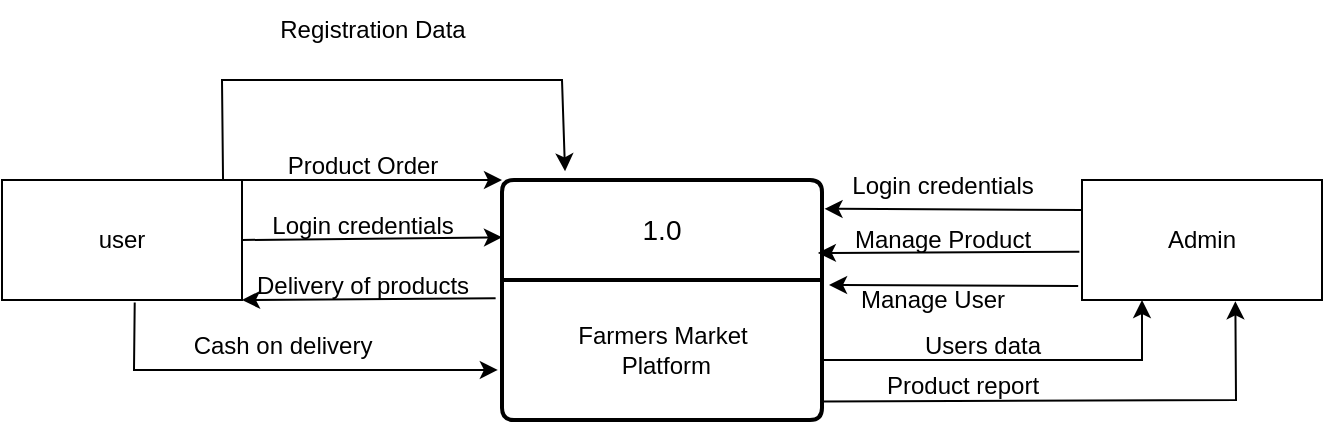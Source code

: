<mxfile version="22.0.4" type="device">
  <diagram id="R2lEEEUBdFMjLlhIrx00" name="Page-1">
    <mxGraphModel dx="1518" dy="735" grid="1" gridSize="10" guides="1" tooltips="1" connect="1" arrows="1" fold="1" page="1" pageScale="1" pageWidth="850" pageHeight="1100" math="0" shadow="0" extFonts="Permanent Marker^https://fonts.googleapis.com/css?family=Permanent+Marker">
      <root>
        <mxCell id="0" />
        <mxCell id="1" parent="0" />
        <mxCell id="fLIjlh1qiog7s_OvbcjG-2" value="user" style="rounded=0;whiteSpace=wrap;html=1;" vertex="1" parent="1">
          <mxGeometry x="120" y="120" width="120" height="60" as="geometry" />
        </mxCell>
        <mxCell id="fLIjlh1qiog7s_OvbcjG-3" value="1.0" style="swimlane;childLayout=stackLayout;horizontal=1;startSize=50;horizontalStack=0;rounded=1;fontSize=14;fontStyle=0;strokeWidth=2;resizeParent=0;resizeLast=1;shadow=0;dashed=0;align=center;arcSize=4;whiteSpace=wrap;html=1;" vertex="1" parent="1">
          <mxGeometry x="370" y="120" width="160" height="120" as="geometry" />
        </mxCell>
        <mxCell id="fLIjlh1qiog7s_OvbcjG-7" value="Farmers Market&lt;br&gt;&amp;nbsp;Platform" style="text;html=1;align=center;verticalAlign=middle;resizable=0;points=[];autosize=1;strokeColor=none;fillColor=none;" vertex="1" parent="fLIjlh1qiog7s_OvbcjG-3">
          <mxGeometry y="50" width="160" height="70" as="geometry" />
        </mxCell>
        <mxCell id="fLIjlh1qiog7s_OvbcjG-8" value="Admin" style="rounded=0;whiteSpace=wrap;html=1;" vertex="1" parent="1">
          <mxGeometry x="660" y="120" width="120" height="60" as="geometry" />
        </mxCell>
        <mxCell id="fLIjlh1qiog7s_OvbcjG-9" value="" style="endArrow=classic;html=1;rounded=0;exitX=1;exitY=0.5;exitDx=0;exitDy=0;entryX=0;entryY=0.239;entryDx=0;entryDy=0;entryPerimeter=0;" edge="1" parent="1" source="fLIjlh1qiog7s_OvbcjG-2" target="fLIjlh1qiog7s_OvbcjG-3">
          <mxGeometry width="50" height="50" relative="1" as="geometry">
            <mxPoint x="390" y="350" as="sourcePoint" />
            <mxPoint x="440" y="300" as="targetPoint" />
          </mxGeometry>
        </mxCell>
        <mxCell id="fLIjlh1qiog7s_OvbcjG-10" value="" style="endArrow=classic;html=1;rounded=0;entryX=1;entryY=1;entryDx=0;entryDy=0;exitX=-0.02;exitY=0.13;exitDx=0;exitDy=0;exitPerimeter=0;" edge="1" parent="1" source="fLIjlh1qiog7s_OvbcjG-7" target="fLIjlh1qiog7s_OvbcjG-2">
          <mxGeometry width="50" height="50" relative="1" as="geometry">
            <mxPoint x="390" y="350" as="sourcePoint" />
            <mxPoint x="440" y="300" as="targetPoint" />
          </mxGeometry>
        </mxCell>
        <mxCell id="fLIjlh1qiog7s_OvbcjG-11" value="Login credentials" style="text;html=1;align=center;verticalAlign=middle;resizable=0;points=[];autosize=1;strokeColor=none;fillColor=none;" vertex="1" parent="1">
          <mxGeometry x="245" y="128" width="110" height="30" as="geometry" />
        </mxCell>
        <mxCell id="fLIjlh1qiog7s_OvbcjG-12" value="" style="endArrow=classic;html=1;rounded=0;exitX=0.921;exitY=0.001;exitDx=0;exitDy=0;exitPerimeter=0;entryX=0.197;entryY=-0.036;entryDx=0;entryDy=0;entryPerimeter=0;" edge="1" parent="1" source="fLIjlh1qiog7s_OvbcjG-2" target="fLIjlh1qiog7s_OvbcjG-3">
          <mxGeometry width="50" height="50" relative="1" as="geometry">
            <mxPoint x="230" y="110" as="sourcePoint" />
            <mxPoint x="440" y="70" as="targetPoint" />
            <Array as="points">
              <mxPoint x="230" y="70" />
              <mxPoint x="400" y="70" />
            </Array>
          </mxGeometry>
        </mxCell>
        <mxCell id="fLIjlh1qiog7s_OvbcjG-13" value="Registration Data" style="text;html=1;align=center;verticalAlign=middle;resizable=0;points=[];autosize=1;strokeColor=none;fillColor=none;" vertex="1" parent="1">
          <mxGeometry x="245" y="30" width="120" height="30" as="geometry" />
        </mxCell>
        <mxCell id="fLIjlh1qiog7s_OvbcjG-14" value="" style="endArrow=classic;html=1;rounded=0;exitX=1;exitY=0;exitDx=0;exitDy=0;entryX=0;entryY=0;entryDx=0;entryDy=0;" edge="1" parent="1" source="fLIjlh1qiog7s_OvbcjG-2" target="fLIjlh1qiog7s_OvbcjG-3">
          <mxGeometry width="50" height="50" relative="1" as="geometry">
            <mxPoint x="390" y="120" as="sourcePoint" />
            <mxPoint x="440" y="70" as="targetPoint" />
          </mxGeometry>
        </mxCell>
        <mxCell id="fLIjlh1qiog7s_OvbcjG-16" value="Product Order" style="text;html=1;align=center;verticalAlign=middle;resizable=0;points=[];autosize=1;strokeColor=none;fillColor=none;" vertex="1" parent="1">
          <mxGeometry x="250" y="98" width="100" height="30" as="geometry" />
        </mxCell>
        <mxCell id="fLIjlh1qiog7s_OvbcjG-17" value="Delivery of products" style="text;html=1;align=center;verticalAlign=middle;resizable=0;points=[];autosize=1;strokeColor=none;fillColor=none;" vertex="1" parent="1">
          <mxGeometry x="235" y="158" width="130" height="30" as="geometry" />
        </mxCell>
        <mxCell id="fLIjlh1qiog7s_OvbcjG-18" value="" style="endArrow=classic;html=1;rounded=0;exitX=0.553;exitY=1.021;exitDx=0;exitDy=0;exitPerimeter=0;entryX=-0.013;entryY=0.642;entryDx=0;entryDy=0;entryPerimeter=0;" edge="1" parent="1" source="fLIjlh1qiog7s_OvbcjG-2" target="fLIjlh1qiog7s_OvbcjG-7">
          <mxGeometry width="50" height="50" relative="1" as="geometry">
            <mxPoint x="250" y="240" as="sourcePoint" />
            <mxPoint x="300" y="190" as="targetPoint" />
            <Array as="points">
              <mxPoint x="186" y="215" />
            </Array>
          </mxGeometry>
        </mxCell>
        <mxCell id="fLIjlh1qiog7s_OvbcjG-19" value="Cash on delivery" style="text;html=1;align=center;verticalAlign=middle;resizable=0;points=[];autosize=1;strokeColor=none;fillColor=none;" vertex="1" parent="1">
          <mxGeometry x="205" y="188" width="110" height="30" as="geometry" />
        </mxCell>
        <mxCell id="fLIjlh1qiog7s_OvbcjG-20" value="" style="endArrow=classic;html=1;rounded=0;exitX=0;exitY=0.25;exitDx=0;exitDy=0;entryX=1.008;entryY=0.12;entryDx=0;entryDy=0;entryPerimeter=0;" edge="1" parent="1" source="fLIjlh1qiog7s_OvbcjG-8" target="fLIjlh1qiog7s_OvbcjG-3">
          <mxGeometry width="50" height="50" relative="1" as="geometry">
            <mxPoint x="570" y="158" as="sourcePoint" />
            <mxPoint x="620" y="108" as="targetPoint" />
          </mxGeometry>
        </mxCell>
        <mxCell id="fLIjlh1qiog7s_OvbcjG-23" value="Login credentials" style="text;html=1;align=center;verticalAlign=middle;resizable=0;points=[];autosize=1;strokeColor=none;fillColor=none;" vertex="1" parent="1">
          <mxGeometry x="535" y="108" width="110" height="30" as="geometry" />
        </mxCell>
        <mxCell id="fLIjlh1qiog7s_OvbcjG-24" value="" style="endArrow=classic;html=1;rounded=0;exitX=-0.011;exitY=0.598;exitDx=0;exitDy=0;entryX=0.987;entryY=0.304;entryDx=0;entryDy=0;entryPerimeter=0;exitPerimeter=0;" edge="1" parent="1" source="fLIjlh1qiog7s_OvbcjG-8" target="fLIjlh1qiog7s_OvbcjG-3">
          <mxGeometry width="50" height="50" relative="1" as="geometry">
            <mxPoint x="565" y="208" as="sourcePoint" />
            <mxPoint x="615" y="158" as="targetPoint" />
          </mxGeometry>
        </mxCell>
        <mxCell id="fLIjlh1qiog7s_OvbcjG-25" value="Manage Product" style="text;html=1;align=center;verticalAlign=middle;resizable=0;points=[];autosize=1;strokeColor=none;fillColor=none;" vertex="1" parent="1">
          <mxGeometry x="535" y="135" width="110" height="30" as="geometry" />
        </mxCell>
        <mxCell id="fLIjlh1qiog7s_OvbcjG-26" value="" style="endArrow=classic;html=1;rounded=0;exitX=-0.016;exitY=0.883;exitDx=0;exitDy=0;exitPerimeter=0;entryX=1.022;entryY=0.035;entryDx=0;entryDy=0;entryPerimeter=0;" edge="1" parent="1" source="fLIjlh1qiog7s_OvbcjG-8" target="fLIjlh1qiog7s_OvbcjG-7">
          <mxGeometry width="50" height="50" relative="1" as="geometry">
            <mxPoint x="540" y="205" as="sourcePoint" />
            <mxPoint x="590" y="155" as="targetPoint" />
          </mxGeometry>
        </mxCell>
        <mxCell id="fLIjlh1qiog7s_OvbcjG-27" value="Manage User" style="text;html=1;align=center;verticalAlign=middle;resizable=0;points=[];autosize=1;strokeColor=none;fillColor=none;" vertex="1" parent="1">
          <mxGeometry x="535" y="165" width="100" height="30" as="geometry" />
        </mxCell>
        <mxCell id="fLIjlh1qiog7s_OvbcjG-29" value="" style="endArrow=classic;html=1;rounded=0;exitX=0.997;exitY=0.571;exitDx=0;exitDy=0;exitPerimeter=0;entryX=0.25;entryY=1;entryDx=0;entryDy=0;" edge="1" parent="1" source="fLIjlh1qiog7s_OvbcjG-7" target="fLIjlh1qiog7s_OvbcjG-8">
          <mxGeometry width="50" height="50" relative="1" as="geometry">
            <mxPoint x="585" y="245" as="sourcePoint" />
            <mxPoint x="635" y="195" as="targetPoint" />
            <Array as="points">
              <mxPoint x="690" y="210" />
            </Array>
          </mxGeometry>
        </mxCell>
        <mxCell id="fLIjlh1qiog7s_OvbcjG-30" value="Users data" style="text;html=1;align=center;verticalAlign=middle;resizable=0;points=[];autosize=1;strokeColor=none;fillColor=none;" vertex="1" parent="1">
          <mxGeometry x="570" y="188" width="80" height="30" as="geometry" />
        </mxCell>
        <mxCell id="fLIjlh1qiog7s_OvbcjG-31" value="" style="endArrow=classic;html=1;rounded=0;exitX=1.001;exitY=0.867;exitDx=0;exitDy=0;exitPerimeter=0;entryX=0.639;entryY=1.011;entryDx=0;entryDy=0;entryPerimeter=0;" edge="1" parent="1" source="fLIjlh1qiog7s_OvbcjG-7" target="fLIjlh1qiog7s_OvbcjG-8">
          <mxGeometry width="50" height="50" relative="1" as="geometry">
            <mxPoint x="550" y="268" as="sourcePoint" />
            <mxPoint x="600" y="218" as="targetPoint" />
            <Array as="points">
              <mxPoint x="737" y="230" />
            </Array>
          </mxGeometry>
        </mxCell>
        <mxCell id="fLIjlh1qiog7s_OvbcjG-32" value="Product report" style="text;html=1;align=center;verticalAlign=middle;resizable=0;points=[];autosize=1;strokeColor=none;fillColor=none;" vertex="1" parent="1">
          <mxGeometry x="550" y="208" width="100" height="30" as="geometry" />
        </mxCell>
      </root>
    </mxGraphModel>
  </diagram>
</mxfile>
